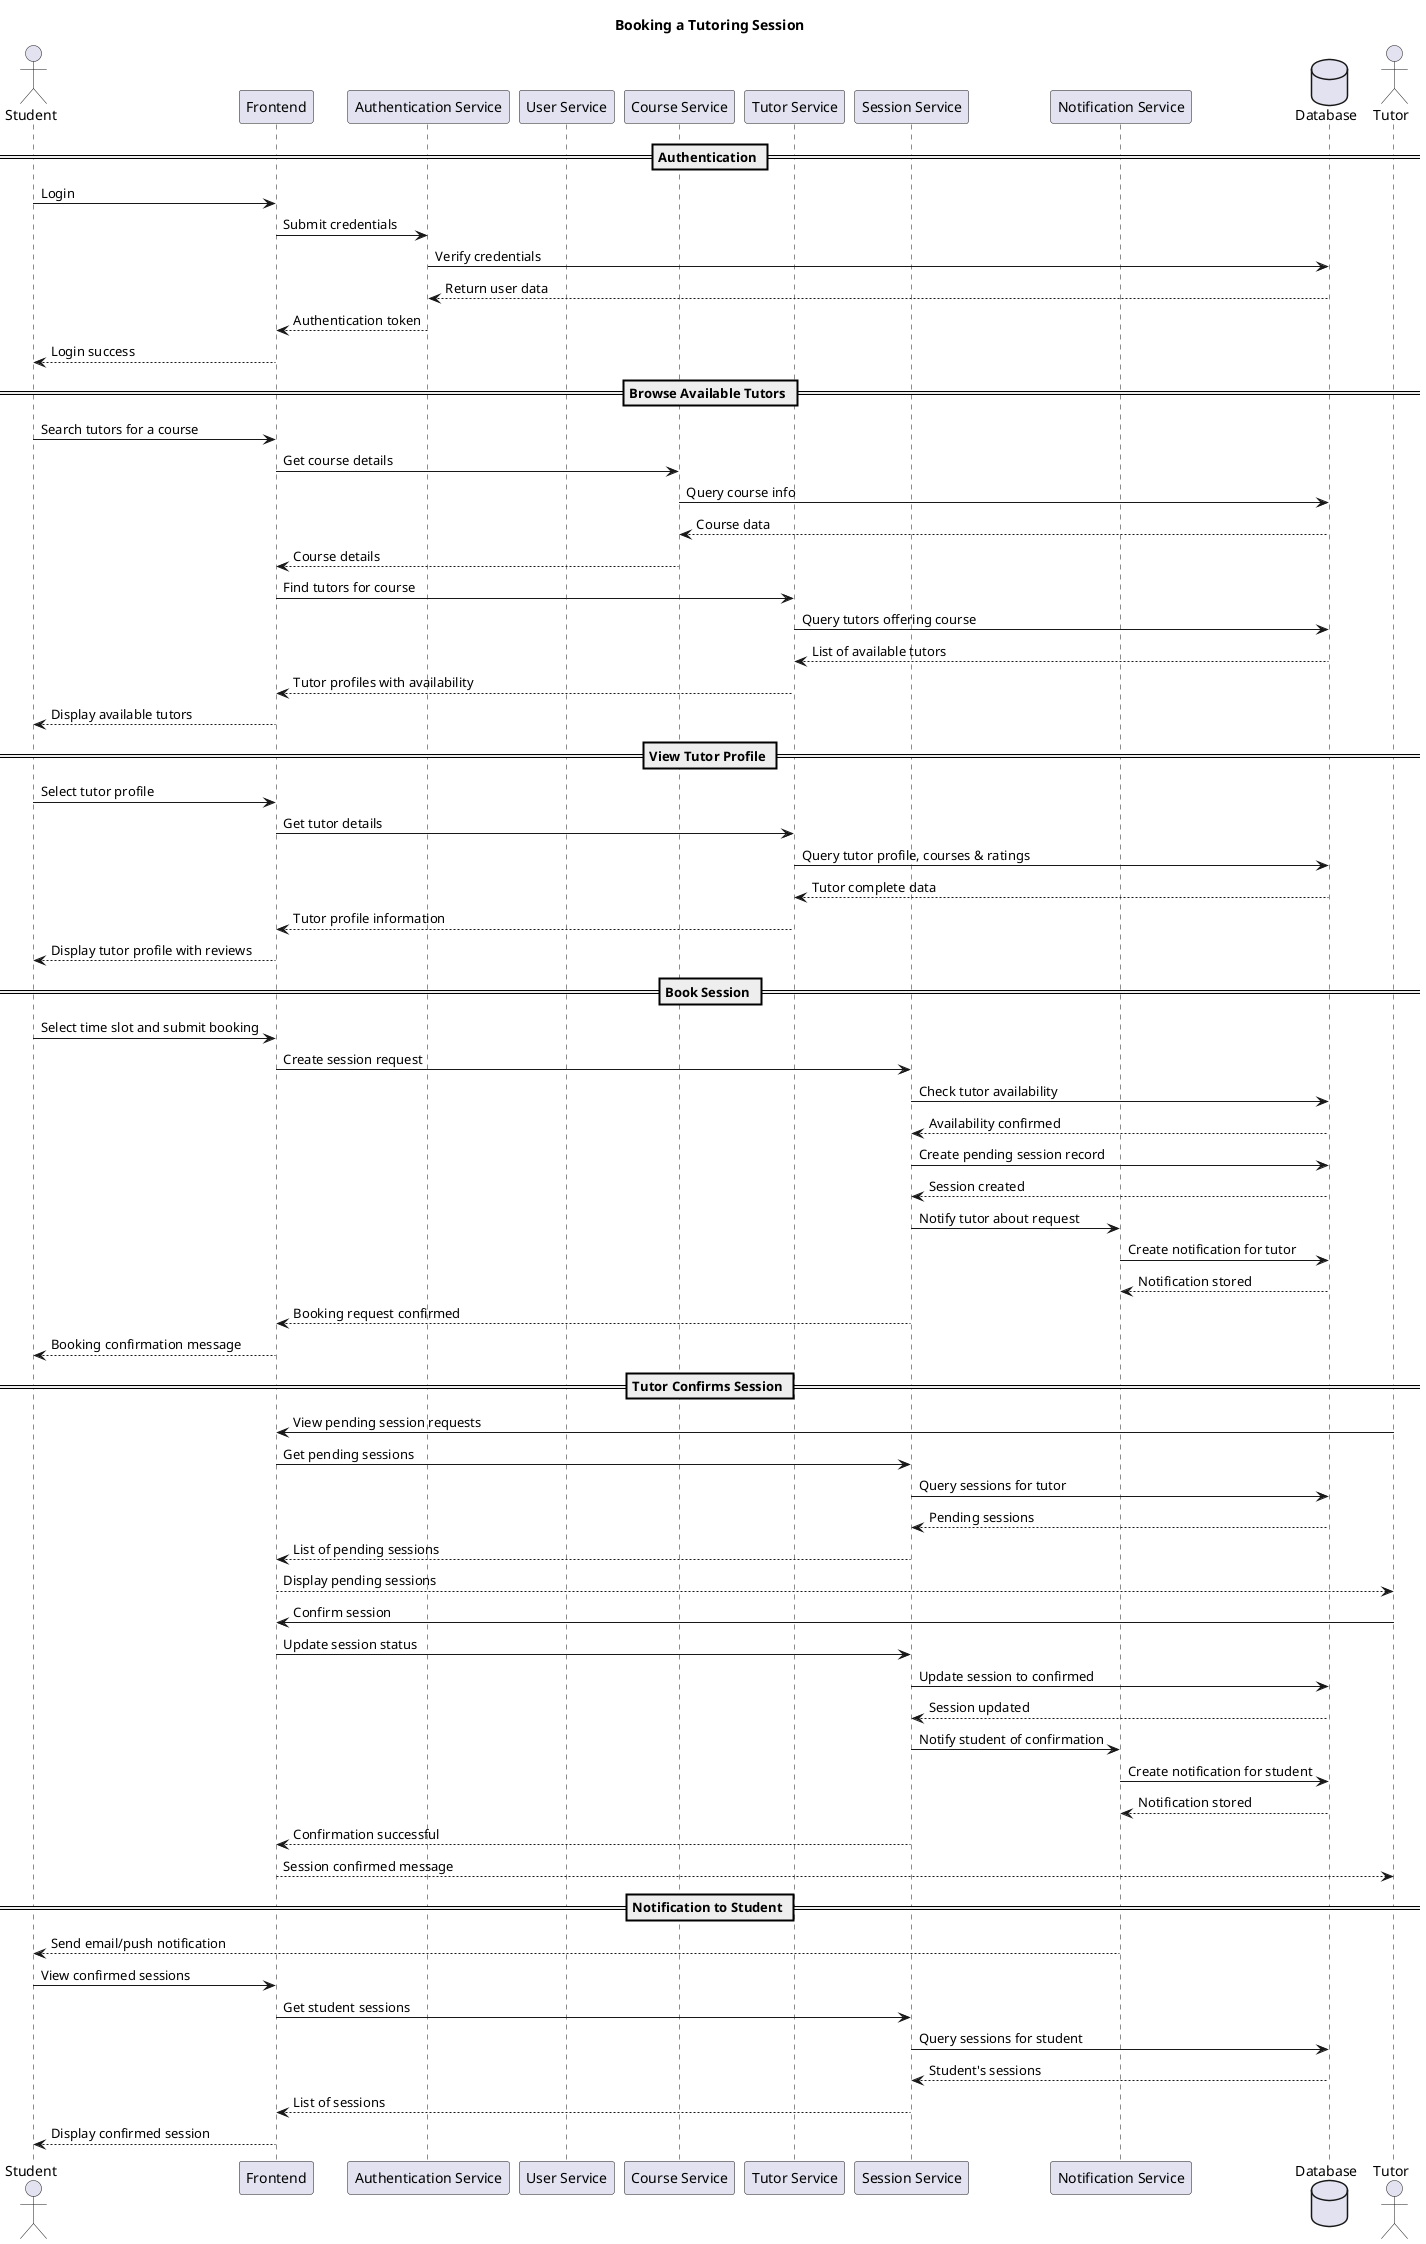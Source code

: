 @startuml
' Sequence Diagram for Booking a Tutoring Session in PeerTutor System

actor "Student" as student
participant "Frontend" as frontend
participant "Authentication Service" as auth
participant "User Service" as userService
participant "Course Service" as courseService
participant "Tutor Service" as tutorService
participant "Session Service" as sessionService
participant "Notification Service" as notifService
database "Database" as db

title Booking a Tutoring Session

== Authentication ==
student -> frontend : Login
frontend -> auth : Submit credentials
auth -> db : Verify credentials
db --> auth : Return user data
auth --> frontend : Authentication token
frontend --> student : Login success

== Browse Available Tutors ==
student -> frontend : Search tutors for a course
frontend -> courseService : Get course details
courseService -> db : Query course info
db --> courseService : Course data
courseService --> frontend : Course details

frontend -> tutorService : Find tutors for course
tutorService -> db : Query tutors offering course
db --> tutorService : List of available tutors
tutorService --> frontend : Tutor profiles with availability
frontend --> student : Display available tutors

== View Tutor Profile ==
student -> frontend : Select tutor profile
frontend -> tutorService : Get tutor details
tutorService -> db : Query tutor profile, courses & ratings
db --> tutorService : Tutor complete data
tutorService --> frontend : Tutor profile information
frontend --> student : Display tutor profile with reviews

== Book Session ==
student -> frontend : Select time slot and submit booking
frontend -> sessionService : Create session request
sessionService -> db : Check tutor availability
db --> sessionService : Availability confirmed
sessionService -> db : Create pending session record
db --> sessionService : Session created
sessionService -> notifService : Notify tutor about request
notifService -> db : Create notification for tutor
db --> notifService : Notification stored
sessionService --> frontend : Booking request confirmed
frontend --> student : Booking confirmation message

== Tutor Confirms Session ==
actor "Tutor" as tutor
tutor -> frontend : View pending session requests
frontend -> sessionService : Get pending sessions
sessionService -> db : Query sessions for tutor
db --> sessionService : Pending sessions
sessionService --> frontend : List of pending sessions
frontend --> tutor : Display pending sessions

tutor -> frontend : Confirm session
frontend -> sessionService : Update session status
sessionService -> db : Update session to confirmed
db --> sessionService : Session updated
sessionService -> notifService : Notify student of confirmation
notifService -> db : Create notification for student
db --> notifService : Notification stored
sessionService --> frontend : Confirmation successful
frontend --> tutor : Session confirmed message

== Notification to Student ==
notifService --> student : Send email/push notification
student -> frontend : View confirmed sessions
frontend -> sessionService : Get student sessions
sessionService -> db : Query sessions for student
db --> sessionService : Student's sessions
sessionService --> frontend : List of sessions
frontend --> student : Display confirmed session

@enduml